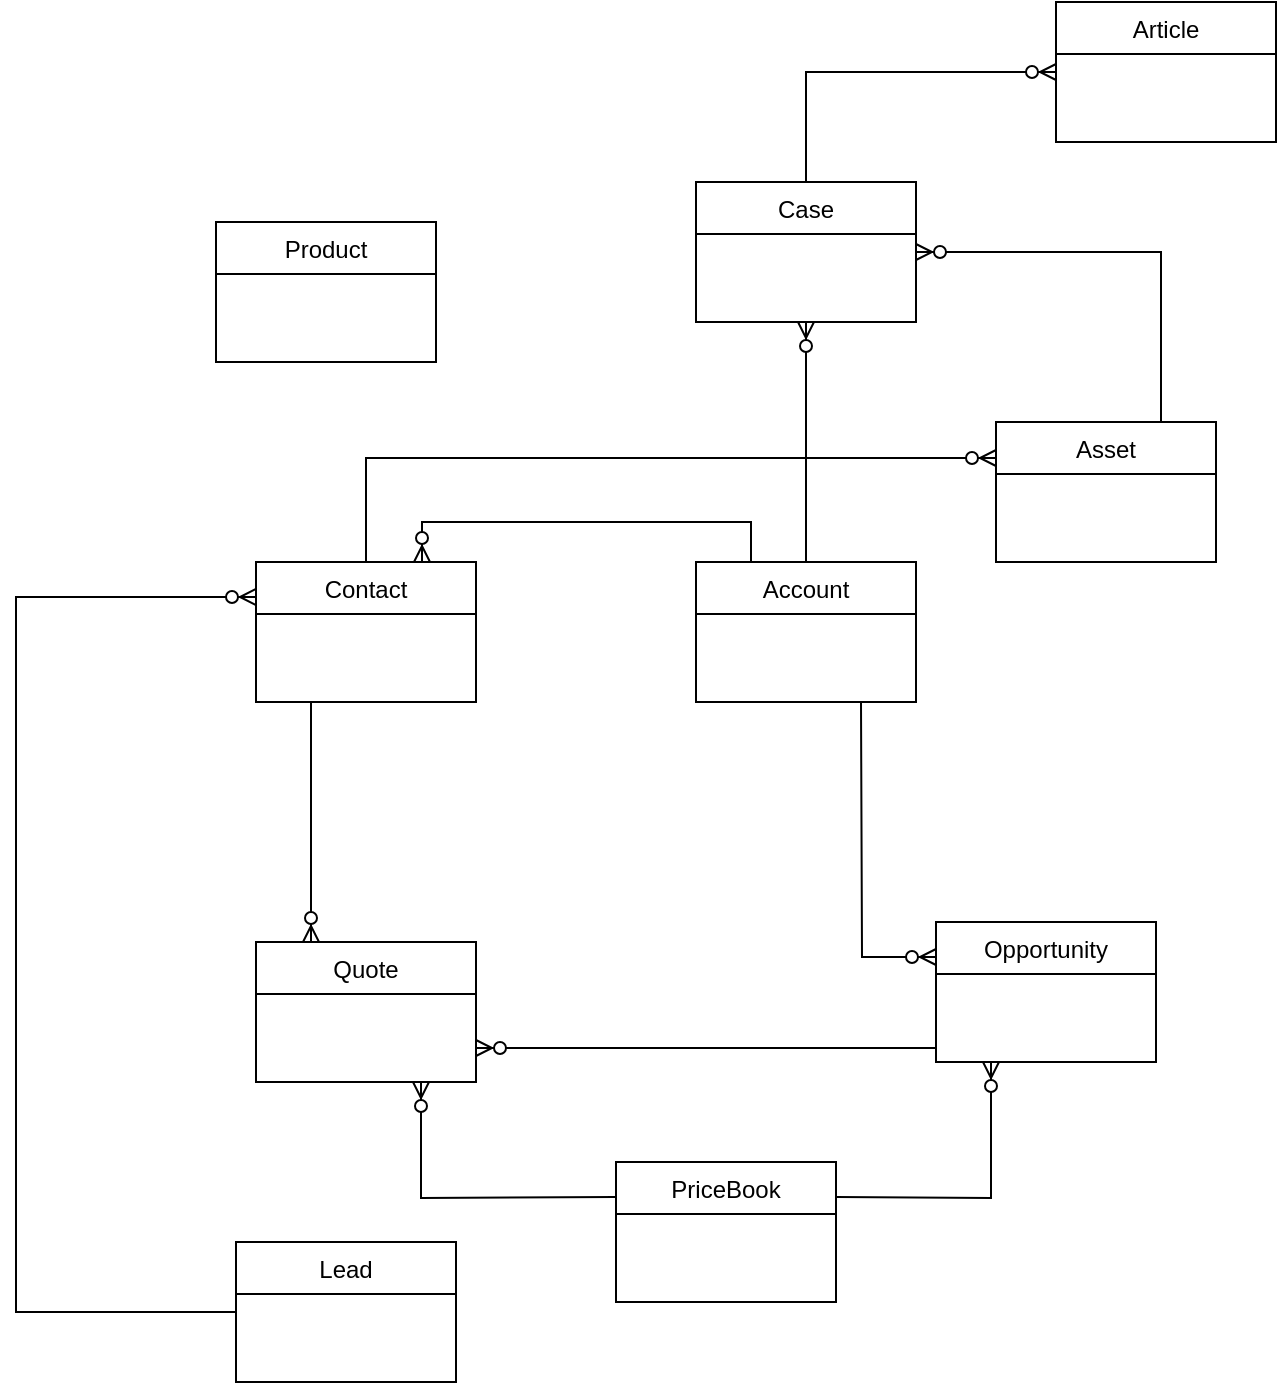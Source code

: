 <mxfile version="15.6.2" type="device"><diagram id="C5RBs43oDa-KdzZeNtuy" name="Page-1"><mxGraphModel dx="1422" dy="794" grid="1" gridSize="10" guides="1" tooltips="1" connect="1" arrows="1" fold="1" page="1" pageScale="1" pageWidth="850" pageHeight="1100" math="0" shadow="0"><root><mxCell id="WIyWlLk6GJQsqaUBKTNV-0"/><mxCell id="WIyWlLk6GJQsqaUBKTNV-1" parent="WIyWlLk6GJQsqaUBKTNV-0"/><mxCell id="uhUOX5epm5zm4XFqm5G_-0" value="Lead" style="swimlane;fontStyle=0;childLayout=stackLayout;horizontal=1;startSize=26;fillColor=none;horizontalStack=0;resizeParent=1;resizeParentMax=0;resizeLast=0;collapsible=1;marginBottom=0;" parent="WIyWlLk6GJQsqaUBKTNV-1" vertex="1"><mxGeometry x="280" y="680" width="110" height="70" as="geometry"/></mxCell><mxCell id="uhUOX5epm5zm4XFqm5G_-4" value="Account" style="swimlane;fontStyle=0;childLayout=stackLayout;horizontal=1;startSize=26;fillColor=none;horizontalStack=0;resizeParent=1;resizeParentMax=0;resizeLast=0;collapsible=1;marginBottom=0;" parent="WIyWlLk6GJQsqaUBKTNV-1" vertex="1"><mxGeometry x="510" y="340" width="110" height="70" as="geometry"/></mxCell><mxCell id="uhUOX5epm5zm4XFqm5G_-5" value="Opportunity" style="swimlane;fontStyle=0;childLayout=stackLayout;horizontal=1;startSize=26;fillColor=none;horizontalStack=0;resizeParent=1;resizeParentMax=0;resizeLast=0;collapsible=1;marginBottom=0;" parent="WIyWlLk6GJQsqaUBKTNV-1" vertex="1"><mxGeometry x="630" y="520" width="110" height="70" as="geometry"/></mxCell><mxCell id="uhUOX5epm5zm4XFqm5G_-6" value="Contact" style="swimlane;fontStyle=0;childLayout=stackLayout;horizontal=1;startSize=26;fillColor=none;horizontalStack=0;resizeParent=1;resizeParentMax=0;resizeLast=0;collapsible=1;marginBottom=0;" parent="WIyWlLk6GJQsqaUBKTNV-1" vertex="1"><mxGeometry x="290" y="340" width="110" height="70" as="geometry"/></mxCell><mxCell id="uhUOX5epm5zm4XFqm5G_-7" value="Case" style="swimlane;fontStyle=0;childLayout=stackLayout;horizontal=1;startSize=26;fillColor=none;horizontalStack=0;resizeParent=1;resizeParentMax=0;resizeLast=0;collapsible=1;marginBottom=0;" parent="WIyWlLk6GJQsqaUBKTNV-1" vertex="1"><mxGeometry x="510" y="150" width="110" height="70" as="geometry"/></mxCell><mxCell id="uhUOX5epm5zm4XFqm5G_-8" value="Asset" style="swimlane;fontStyle=0;childLayout=stackLayout;horizontal=1;startSize=26;fillColor=none;horizontalStack=0;resizeParent=1;resizeParentMax=0;resizeLast=0;collapsible=1;marginBottom=0;" parent="WIyWlLk6GJQsqaUBKTNV-1" vertex="1"><mxGeometry x="660" y="270" width="110" height="70" as="geometry"/></mxCell><mxCell id="uhUOX5epm5zm4XFqm5G_-9" value="Quote" style="swimlane;fontStyle=0;childLayout=stackLayout;horizontal=1;startSize=26;fillColor=none;horizontalStack=0;resizeParent=1;resizeParentMax=0;resizeLast=0;collapsible=1;marginBottom=0;" parent="WIyWlLk6GJQsqaUBKTNV-1" vertex="1"><mxGeometry x="290" y="530" width="110" height="70" as="geometry"/></mxCell><mxCell id="uhUOX5epm5zm4XFqm5G_-10" value="PriceBook" style="swimlane;fontStyle=0;childLayout=stackLayout;horizontal=1;startSize=26;fillColor=none;horizontalStack=0;resizeParent=1;resizeParentMax=0;resizeLast=0;collapsible=1;marginBottom=0;" parent="WIyWlLk6GJQsqaUBKTNV-1" vertex="1"><mxGeometry x="470" y="640" width="110" height="70" as="geometry"/></mxCell><mxCell id="uhUOX5epm5zm4XFqm5G_-11" value="Product" style="swimlane;fontStyle=0;childLayout=stackLayout;horizontal=1;startSize=26;fillColor=none;horizontalStack=0;resizeParent=1;resizeParentMax=0;resizeLast=0;collapsible=1;marginBottom=0;" parent="WIyWlLk6GJQsqaUBKTNV-1" vertex="1"><mxGeometry x="270" y="170" width="110" height="70" as="geometry"/></mxCell><mxCell id="uhUOX5epm5zm4XFqm5G_-12" value="Article" style="swimlane;fontStyle=0;childLayout=stackLayout;horizontal=1;startSize=26;fillColor=none;horizontalStack=0;resizeParent=1;resizeParentMax=0;resizeLast=0;collapsible=1;marginBottom=0;" parent="WIyWlLk6GJQsqaUBKTNV-1" vertex="1"><mxGeometry x="690" y="60" width="110" height="70" as="geometry"/></mxCell><mxCell id="8tGGQGT4hAAjjBdI-grV-5" value="" style="edgeStyle=elbowEdgeStyle;fontSize=12;html=1;endArrow=ERzeroToMany;endFill=1;rounded=0;elbow=vertical;exitX=0.25;exitY=0;exitDx=0;exitDy=0;" edge="1" parent="WIyWlLk6GJQsqaUBKTNV-1" source="uhUOX5epm5zm4XFqm5G_-4"><mxGeometry width="100" height="100" relative="1" as="geometry"><mxPoint x="370" y="360" as="sourcePoint"/><mxPoint x="373" y="340" as="targetPoint"/><Array as="points"><mxPoint x="440" y="320"/><mxPoint x="480" y="300"/></Array></mxGeometry></mxCell><mxCell id="8tGGQGT4hAAjjBdI-grV-6" value="" style="edgeStyle=elbowEdgeStyle;fontSize=12;html=1;endArrow=ERzeroToMany;endFill=1;rounded=0;elbow=vertical;entryX=0;entryY=0.25;entryDx=0;entryDy=0;exitX=0;exitY=0.5;exitDx=0;exitDy=0;" edge="1" parent="WIyWlLk6GJQsqaUBKTNV-1" source="uhUOX5epm5zm4XFqm5G_-0" target="uhUOX5epm5zm4XFqm5G_-6"><mxGeometry width="100" height="100" relative="1" as="geometry"><mxPoint x="90" y="610" as="sourcePoint"/><mxPoint x="190" y="510" as="targetPoint"/><Array as="points"><mxPoint x="170" y="560"/><mxPoint x="190" y="560"/></Array></mxGeometry></mxCell><mxCell id="8tGGQGT4hAAjjBdI-grV-7" value="" style="edgeStyle=elbowEdgeStyle;fontSize=12;html=1;endArrow=ERzeroToMany;endFill=1;rounded=0;elbow=vertical;entryX=0;entryY=0.25;entryDx=0;entryDy=0;exitX=0.5;exitY=0;exitDx=0;exitDy=0;" edge="1" parent="WIyWlLk6GJQsqaUBKTNV-1" source="uhUOX5epm5zm4XFqm5G_-6" target="uhUOX5epm5zm4XFqm5G_-8"><mxGeometry width="100" height="100" relative="1" as="geometry"><mxPoint x="370" y="470" as="sourcePoint"/><mxPoint x="470" y="370" as="targetPoint"/><Array as="points"><mxPoint x="470" y="288"/></Array></mxGeometry></mxCell><mxCell id="8tGGQGT4hAAjjBdI-grV-8" value="" style="edgeStyle=elbowEdgeStyle;fontSize=12;html=1;endArrow=ERzeroToMany;endFill=1;rounded=0;elbow=vertical;entryX=0.5;entryY=1;entryDx=0;entryDy=0;exitX=0.5;exitY=0;exitDx=0;exitDy=0;" edge="1" parent="WIyWlLk6GJQsqaUBKTNV-1" source="uhUOX5epm5zm4XFqm5G_-4" target="uhUOX5epm5zm4XFqm5G_-7"><mxGeometry width="100" height="100" relative="1" as="geometry"><mxPoint x="550" y="320" as="sourcePoint"/><mxPoint x="650" y="220" as="targetPoint"/><Array as="points"><mxPoint x="560" y="250"/></Array></mxGeometry></mxCell><mxCell id="8tGGQGT4hAAjjBdI-grV-9" value="" style="edgeStyle=elbowEdgeStyle;fontSize=12;html=1;endArrow=ERzeroToMany;endFill=1;rounded=0;elbow=vertical;entryX=1;entryY=0.5;entryDx=0;entryDy=0;exitX=0.75;exitY=0;exitDx=0;exitDy=0;" edge="1" parent="WIyWlLk6GJQsqaUBKTNV-1" source="uhUOX5epm5zm4XFqm5G_-8" target="uhUOX5epm5zm4XFqm5G_-7"><mxGeometry width="100" height="100" relative="1" as="geometry"><mxPoint x="670" y="250" as="sourcePoint"/><mxPoint x="770" y="150" as="targetPoint"/><Array as="points"><mxPoint x="715" y="185"/><mxPoint x="680" y="168"/></Array></mxGeometry></mxCell><mxCell id="8tGGQGT4hAAjjBdI-grV-10" value="" style="edgeStyle=elbowEdgeStyle;fontSize=12;html=1;endArrow=ERzeroToMany;endFill=1;rounded=0;elbow=vertical;entryX=0;entryY=0.5;entryDx=0;entryDy=0;exitX=0.5;exitY=0;exitDx=0;exitDy=0;" edge="1" parent="WIyWlLk6GJQsqaUBKTNV-1" source="uhUOX5epm5zm4XFqm5G_-7" target="uhUOX5epm5zm4XFqm5G_-12"><mxGeometry width="100" height="100" relative="1" as="geometry"><mxPoint x="550" y="160" as="sourcePoint"/><mxPoint x="650" y="60" as="targetPoint"/><Array as="points"><mxPoint x="660" y="95"/><mxPoint x="580" y="128"/></Array></mxGeometry></mxCell><mxCell id="8tGGQGT4hAAjjBdI-grV-11" value="" style="edgeStyle=elbowEdgeStyle;fontSize=12;html=1;endArrow=ERzeroToMany;endFill=1;rounded=0;entryX=0;entryY=0.25;entryDx=0;entryDy=0;exitX=0.75;exitY=1;exitDx=0;exitDy=0;" edge="1" parent="WIyWlLk6GJQsqaUBKTNV-1" source="uhUOX5epm5zm4XFqm5G_-4" target="uhUOX5epm5zm4XFqm5G_-5"><mxGeometry width="100" height="100" relative="1" as="geometry"><mxPoint x="540" y="610" as="sourcePoint"/><mxPoint x="640" y="510" as="targetPoint"/><Array as="points"><mxPoint x="593" y="510"/><mxPoint x="593" y="490"/></Array></mxGeometry></mxCell><mxCell id="8tGGQGT4hAAjjBdI-grV-12" value="" style="edgeStyle=elbowEdgeStyle;fontSize=12;html=1;endArrow=ERzeroToMany;endFill=1;rounded=0;exitX=0.25;exitY=1;exitDx=0;exitDy=0;entryX=0.25;entryY=0;entryDx=0;entryDy=0;" edge="1" parent="WIyWlLk6GJQsqaUBKTNV-1" source="uhUOX5epm5zm4XFqm5G_-6" target="uhUOX5epm5zm4XFqm5G_-9"><mxGeometry width="100" height="100" relative="1" as="geometry"><mxPoint x="300" y="590" as="sourcePoint"/><mxPoint x="400" y="490" as="targetPoint"/></mxGeometry></mxCell><mxCell id="8tGGQGT4hAAjjBdI-grV-13" value="" style="edgeStyle=elbowEdgeStyle;fontSize=12;html=1;endArrow=ERzeroToMany;endFill=1;rounded=0;elbow=vertical;exitX=0;exitY=0.75;exitDx=0;exitDy=0;entryX=1;entryY=0.75;entryDx=0;entryDy=0;" edge="1" parent="WIyWlLk6GJQsqaUBKTNV-1" source="uhUOX5epm5zm4XFqm5G_-5" target="uhUOX5epm5zm4XFqm5G_-9"><mxGeometry width="100" height="100" relative="1" as="geometry"><mxPoint x="370" y="520" as="sourcePoint"/><mxPoint x="470" y="420" as="targetPoint"/><Array as="points"><mxPoint x="450" y="583"/></Array></mxGeometry></mxCell><mxCell id="8tGGQGT4hAAjjBdI-grV-14" value="" style="edgeStyle=elbowEdgeStyle;fontSize=12;html=1;endArrow=ERzeroToMany;endFill=1;rounded=0;elbow=vertical;entryX=0.75;entryY=1;entryDx=0;entryDy=0;exitX=0;exitY=0.25;exitDx=0;exitDy=0;" edge="1" parent="WIyWlLk6GJQsqaUBKTNV-1" source="uhUOX5epm5zm4XFqm5G_-10" target="uhUOX5epm5zm4XFqm5G_-9"><mxGeometry width="100" height="100" relative="1" as="geometry"><mxPoint x="320" y="730" as="sourcePoint"/><mxPoint x="420" y="630" as="targetPoint"/><Array as="points"><mxPoint x="420" y="658"/><mxPoint x="410" y="628"/></Array></mxGeometry></mxCell><mxCell id="8tGGQGT4hAAjjBdI-grV-15" value="" style="edgeStyle=elbowEdgeStyle;fontSize=12;html=1;endArrow=ERzeroToMany;endFill=1;rounded=0;elbow=vertical;exitX=1;exitY=0.25;exitDx=0;exitDy=0;entryX=0.25;entryY=1;entryDx=0;entryDy=0;" edge="1" parent="WIyWlLk6GJQsqaUBKTNV-1" source="uhUOX5epm5zm4XFqm5G_-10" target="uhUOX5epm5zm4XFqm5G_-5"><mxGeometry width="100" height="100" relative="1" as="geometry"><mxPoint x="620" y="730" as="sourcePoint"/><mxPoint x="720" y="630" as="targetPoint"/><Array as="points"><mxPoint x="620" y="658"/><mxPoint x="640" y="628"/></Array></mxGeometry></mxCell></root></mxGraphModel></diagram></mxfile>